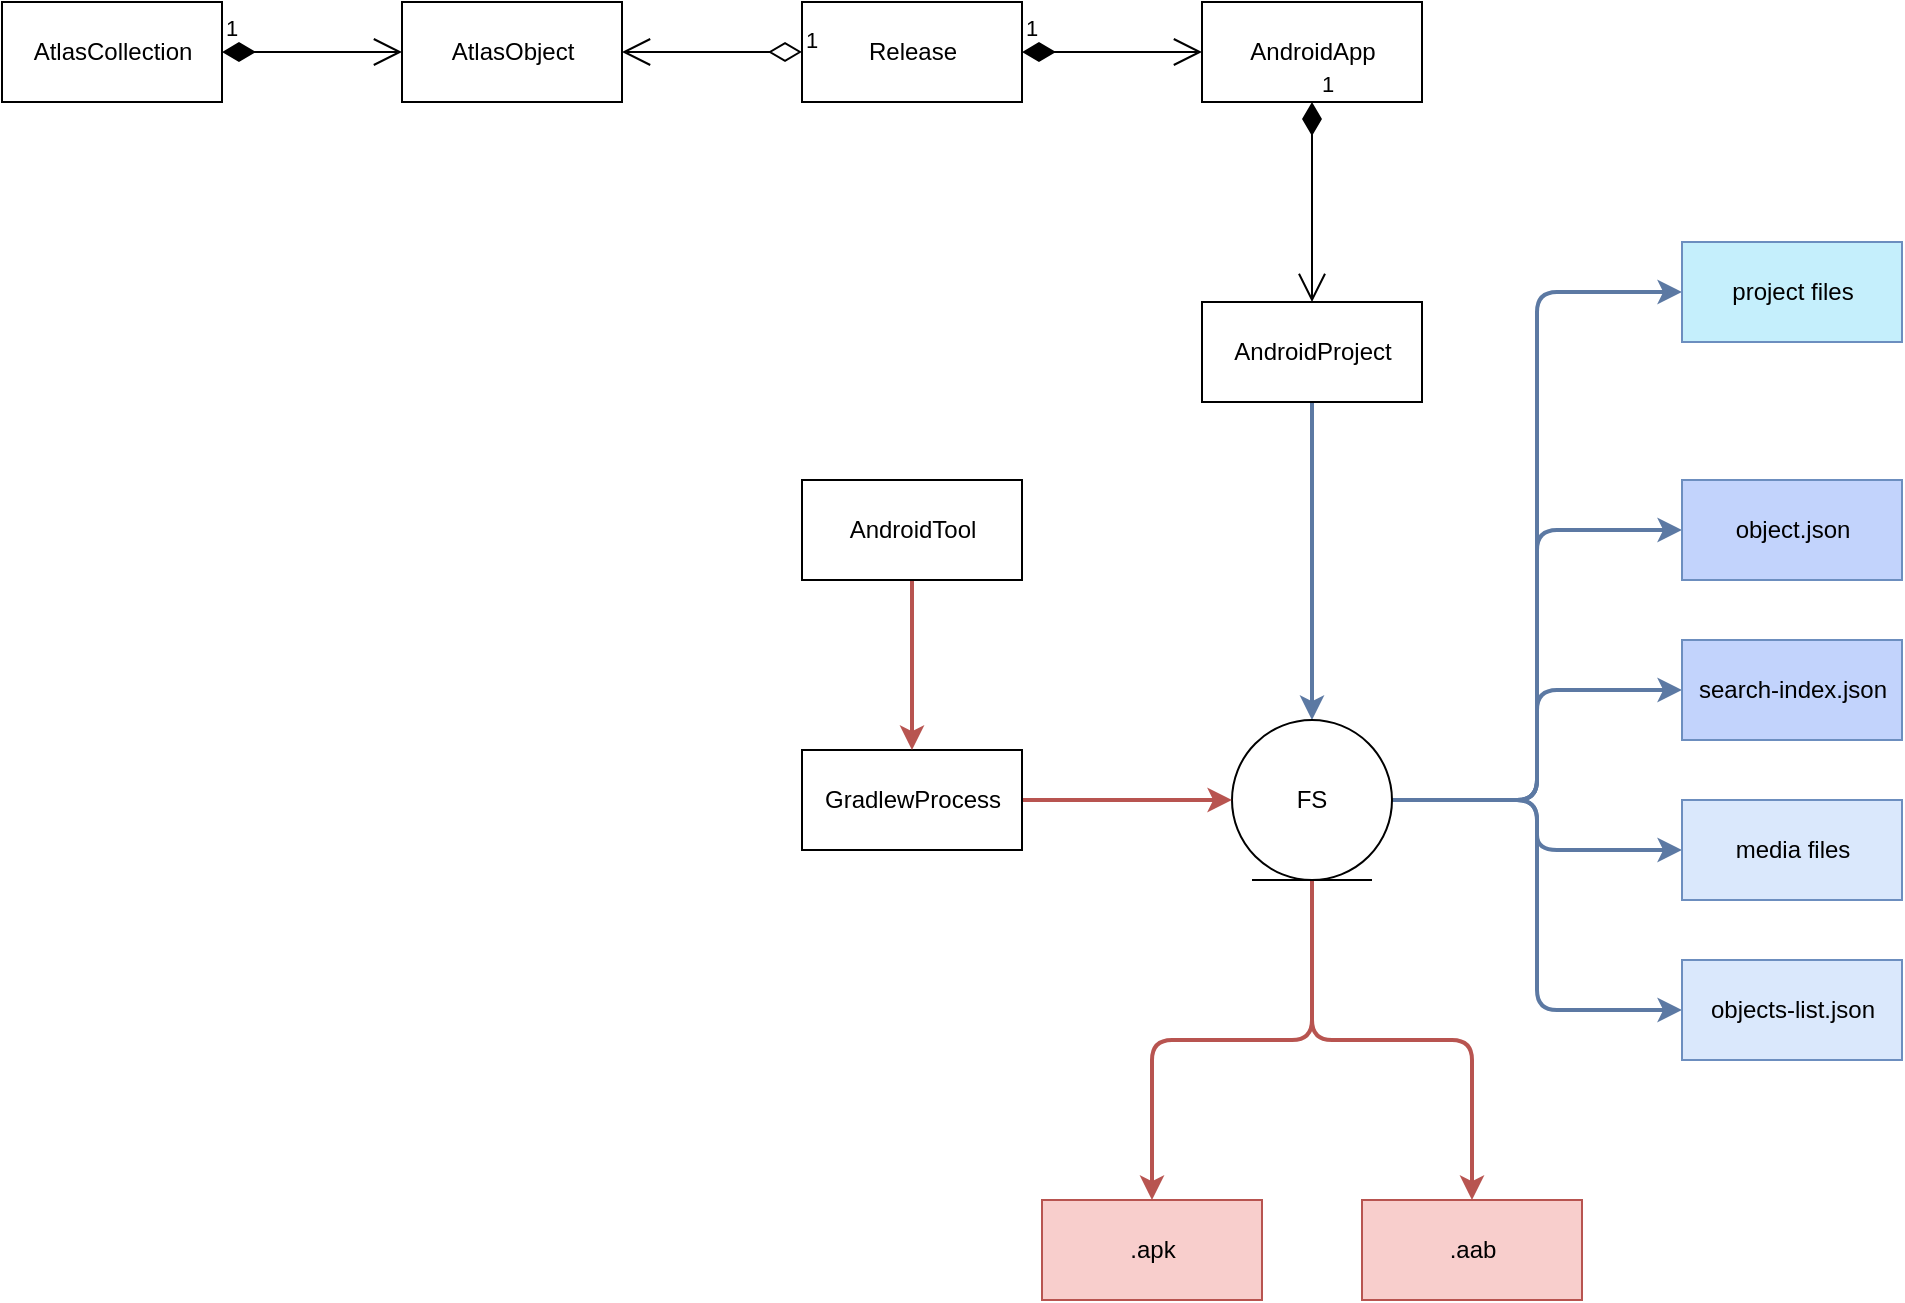<mxfile version="13.4.5" type="device"><diagram id="jYxKc7a65KHilWFFwhCs" name="Page-1"><mxGraphModel dx="1833" dy="822" grid="1" gridSize="10" guides="1" tooltips="1" connect="1" arrows="1" fold="1" page="1" pageScale="1" pageWidth="1169" pageHeight="827" math="0" shadow="0"><root><mxCell id="0"/><mxCell id="1" parent="0"/><mxCell id="mCo1Bfq-MShKp7GMZgRY-1" value="Release" style="html=1;" vertex="1" parent="1"><mxGeometry x="480" y="80" width="110" height="50" as="geometry"/></mxCell><mxCell id="mCo1Bfq-MShKp7GMZgRY-2" value="AtlasCollection" style="html=1;" vertex="1" parent="1"><mxGeometry x="80" y="80" width="110" height="50" as="geometry"/></mxCell><mxCell id="mCo1Bfq-MShKp7GMZgRY-3" value="AtlasObject" style="html=1;" vertex="1" parent="1"><mxGeometry x="280" y="80" width="110" height="50" as="geometry"/></mxCell><mxCell id="mCo1Bfq-MShKp7GMZgRY-4" value="1" style="endArrow=open;html=1;endSize=12;startArrow=diamondThin;startSize=14;startFill=1;edgeStyle=orthogonalEdgeStyle;align=left;verticalAlign=bottom;" edge="1" parent="1" source="mCo1Bfq-MShKp7GMZgRY-2" target="mCo1Bfq-MShKp7GMZgRY-3"><mxGeometry x="-1" y="3" relative="1" as="geometry"><mxPoint x="190" y="105" as="sourcePoint"/><mxPoint x="350" y="105" as="targetPoint"/></mxGeometry></mxCell><mxCell id="mCo1Bfq-MShKp7GMZgRY-5" value="1" style="endArrow=open;html=1;endSize=12;startArrow=diamondThin;startSize=14;startFill=0;edgeStyle=orthogonalEdgeStyle;align=left;verticalAlign=bottom;" edge="1" parent="1" source="mCo1Bfq-MShKp7GMZgRY-1" target="mCo1Bfq-MShKp7GMZgRY-3"><mxGeometry x="-1" y="3" relative="1" as="geometry"><mxPoint x="560" y="240" as="sourcePoint"/><mxPoint x="550" y="105" as="targetPoint"/></mxGeometry></mxCell><mxCell id="mCo1Bfq-MShKp7GMZgRY-6" value="AndroidApp" style="html=1;" vertex="1" parent="1"><mxGeometry x="680" y="80" width="110" height="50" as="geometry"/></mxCell><mxCell id="mCo1Bfq-MShKp7GMZgRY-7" value="1" style="endArrow=open;html=1;endSize=12;startArrow=diamondThin;startSize=14;startFill=1;edgeStyle=orthogonalEdgeStyle;align=left;verticalAlign=bottom;" edge="1" parent="1" source="mCo1Bfq-MShKp7GMZgRY-1" target="mCo1Bfq-MShKp7GMZgRY-6"><mxGeometry x="-1" y="3" relative="1" as="geometry"><mxPoint x="590" y="105" as="sourcePoint"/><mxPoint x="750" y="105" as="targetPoint"/></mxGeometry></mxCell><mxCell id="mCo1Bfq-MShKp7GMZgRY-10" style="edgeStyle=orthogonalEdgeStyle;rounded=0;orthogonalLoop=1;jettySize=auto;html=1;fillColor=#dae8fc;strokeColor=#5C79A3;strokeWidth=2;exitX=0.5;exitY=1;exitDx=0;exitDy=0;" edge="1" parent="1" source="mCo1Bfq-MShKp7GMZgRY-8" target="mCo1Bfq-MShKp7GMZgRY-9"><mxGeometry relative="1" as="geometry"><mxPoint x="735" y="319" as="sourcePoint"/></mxGeometry></mxCell><mxCell id="mCo1Bfq-MShKp7GMZgRY-8" value="AndroidProject" style="html=1;" vertex="1" parent="1"><mxGeometry x="680" y="230" width="110" height="50" as="geometry"/></mxCell><mxCell id="mCo1Bfq-MShKp7GMZgRY-16" style="edgeStyle=orthogonalEdgeStyle;rounded=1;orthogonalLoop=1;jettySize=auto;html=1;entryX=0;entryY=0.5;entryDx=0;entryDy=0;fillColor=#dae8fc;strokeColor=#5C79A3;strokeWidth=2;" edge="1" parent="1" source="mCo1Bfq-MShKp7GMZgRY-9" target="mCo1Bfq-MShKp7GMZgRY-12"><mxGeometry relative="1" as="geometry"/></mxCell><mxCell id="mCo1Bfq-MShKp7GMZgRY-17" style="edgeStyle=orthogonalEdgeStyle;rounded=1;orthogonalLoop=1;jettySize=auto;html=1;fillColor=#dae8fc;strokeColor=#5C79A3;strokeWidth=2;" edge="1" parent="1" source="mCo1Bfq-MShKp7GMZgRY-9" target="mCo1Bfq-MShKp7GMZgRY-13"><mxGeometry relative="1" as="geometry"/></mxCell><mxCell id="mCo1Bfq-MShKp7GMZgRY-18" style="edgeStyle=orthogonalEdgeStyle;rounded=1;orthogonalLoop=1;jettySize=auto;html=1;entryX=0;entryY=0.5;entryDx=0;entryDy=0;fillColor=#dae8fc;strokeColor=#5C79A3;strokeWidth=2;" edge="1" parent="1" source="mCo1Bfq-MShKp7GMZgRY-9" target="mCo1Bfq-MShKp7GMZgRY-14"><mxGeometry relative="1" as="geometry"/></mxCell><mxCell id="mCo1Bfq-MShKp7GMZgRY-19" style="edgeStyle=orthogonalEdgeStyle;rounded=1;orthogonalLoop=1;jettySize=auto;html=1;entryX=0;entryY=0.5;entryDx=0;entryDy=0;fillColor=#dae8fc;strokeColor=#5C79A3;strokeWidth=2;" edge="1" parent="1" source="mCo1Bfq-MShKp7GMZgRY-9" target="mCo1Bfq-MShKp7GMZgRY-15"><mxGeometry relative="1" as="geometry"/></mxCell><mxCell id="mCo1Bfq-MShKp7GMZgRY-22" style="edgeStyle=orthogonalEdgeStyle;rounded=1;orthogonalLoop=1;jettySize=auto;html=1;entryX=0.5;entryY=0;entryDx=0;entryDy=0;fillColor=#f8cecc;strokeColor=#b85450;strokeWidth=2;" edge="1" parent="1" source="mCo1Bfq-MShKp7GMZgRY-9" target="mCo1Bfq-MShKp7GMZgRY-20"><mxGeometry relative="1" as="geometry"/></mxCell><mxCell id="mCo1Bfq-MShKp7GMZgRY-23" style="edgeStyle=orthogonalEdgeStyle;rounded=1;orthogonalLoop=1;jettySize=auto;html=1;fillColor=#f8cecc;strokeColor=#b85450;strokeWidth=2;" edge="1" parent="1" source="mCo1Bfq-MShKp7GMZgRY-9" target="mCo1Bfq-MShKp7GMZgRY-21"><mxGeometry relative="1" as="geometry"/></mxCell><mxCell id="mCo1Bfq-MShKp7GMZgRY-30" style="edgeStyle=orthogonalEdgeStyle;rounded=1;orthogonalLoop=1;jettySize=auto;html=1;entryX=0;entryY=0.5;entryDx=0;entryDy=0;strokeWidth=2;fillColor=#d5e8d4;strokeColor=#5C79A3;" edge="1" parent="1" source="mCo1Bfq-MShKp7GMZgRY-9" target="mCo1Bfq-MShKp7GMZgRY-29"><mxGeometry relative="1" as="geometry"/></mxCell><mxCell id="mCo1Bfq-MShKp7GMZgRY-9" value="FS" style="ellipse;shape=umlEntity;whiteSpace=wrap;html=1;" vertex="1" parent="1"><mxGeometry x="695" y="439" width="80" height="80" as="geometry"/></mxCell><mxCell id="mCo1Bfq-MShKp7GMZgRY-11" value="1" style="endArrow=open;html=1;endSize=12;startArrow=diamondThin;startSize=14;startFill=1;edgeStyle=orthogonalEdgeStyle;align=left;verticalAlign=bottom;" edge="1" parent="1" source="mCo1Bfq-MShKp7GMZgRY-6" target="mCo1Bfq-MShKp7GMZgRY-8"><mxGeometry x="-1" y="3" relative="1" as="geometry"><mxPoint x="735" y="130" as="sourcePoint"/><mxPoint x="735" y="290" as="targetPoint"/></mxGeometry></mxCell><mxCell id="mCo1Bfq-MShKp7GMZgRY-12" value="object.json" style="html=1;strokeColor=#6c8ebf;fillColor=#C2D3FC;" vertex="1" parent="1"><mxGeometry x="920" y="319" width="110" height="50" as="geometry"/></mxCell><mxCell id="mCo1Bfq-MShKp7GMZgRY-13" value="media files" style="html=1;fillColor=#dae8fc;strokeColor=#6c8ebf;" vertex="1" parent="1"><mxGeometry x="920" y="479" width="110" height="50" as="geometry"/></mxCell><mxCell id="mCo1Bfq-MShKp7GMZgRY-14" value="search-index.json" style="html=1;strokeColor=#6c8ebf;fillColor=#C2D3FC;" vertex="1" parent="1"><mxGeometry x="920" y="399" width="110" height="50" as="geometry"/></mxCell><mxCell id="mCo1Bfq-MShKp7GMZgRY-15" value="objects-list.json" style="html=1;fillColor=#dae8fc;strokeColor=#6c8ebf;" vertex="1" parent="1"><mxGeometry x="920" y="559" width="110" height="50" as="geometry"/></mxCell><mxCell id="mCo1Bfq-MShKp7GMZgRY-20" value=".apk" style="html=1;fillColor=#f8cecc;strokeColor=#b85450;" vertex="1" parent="1"><mxGeometry x="600" y="679" width="110" height="50" as="geometry"/></mxCell><mxCell id="mCo1Bfq-MShKp7GMZgRY-21" value=".aab" style="html=1;fillColor=#f8cecc;strokeColor=#b85450;" vertex="1" parent="1"><mxGeometry x="760" y="679" width="110" height="50" as="geometry"/></mxCell><mxCell id="mCo1Bfq-MShKp7GMZgRY-25" style="edgeStyle=orthogonalEdgeStyle;rounded=1;orthogonalLoop=1;jettySize=auto;html=1;fillColor=#f8cecc;strokeColor=#b85450;strokeWidth=2;" edge="1" parent="1" source="mCo1Bfq-MShKp7GMZgRY-24" target="mCo1Bfq-MShKp7GMZgRY-9"><mxGeometry relative="1" as="geometry"/></mxCell><mxCell id="mCo1Bfq-MShKp7GMZgRY-24" value="GradlewProcess" style="html=1;" vertex="1" parent="1"><mxGeometry x="480" y="454" width="110" height="50" as="geometry"/></mxCell><mxCell id="mCo1Bfq-MShKp7GMZgRY-28" style="edgeStyle=orthogonalEdgeStyle;rounded=1;orthogonalLoop=1;jettySize=auto;html=1;fillColor=#f8cecc;strokeColor=#b85450;strokeWidth=2;" edge="1" parent="1" source="mCo1Bfq-MShKp7GMZgRY-26" target="mCo1Bfq-MShKp7GMZgRY-24"><mxGeometry relative="1" as="geometry"/></mxCell><mxCell id="mCo1Bfq-MShKp7GMZgRY-26" value="AndroidTool" style="html=1;" vertex="1" parent="1"><mxGeometry x="480" y="319" width="110" height="50" as="geometry"/></mxCell><mxCell id="mCo1Bfq-MShKp7GMZgRY-29" value="project files" style="html=1;strokeColor=#6c8ebf;glass=0;rounded=0;shadow=0;sketch=0;fillColor=#C5EFFC;" vertex="1" parent="1"><mxGeometry x="920" y="200" width="110" height="50" as="geometry"/></mxCell></root></mxGraphModel></diagram></mxfile>
